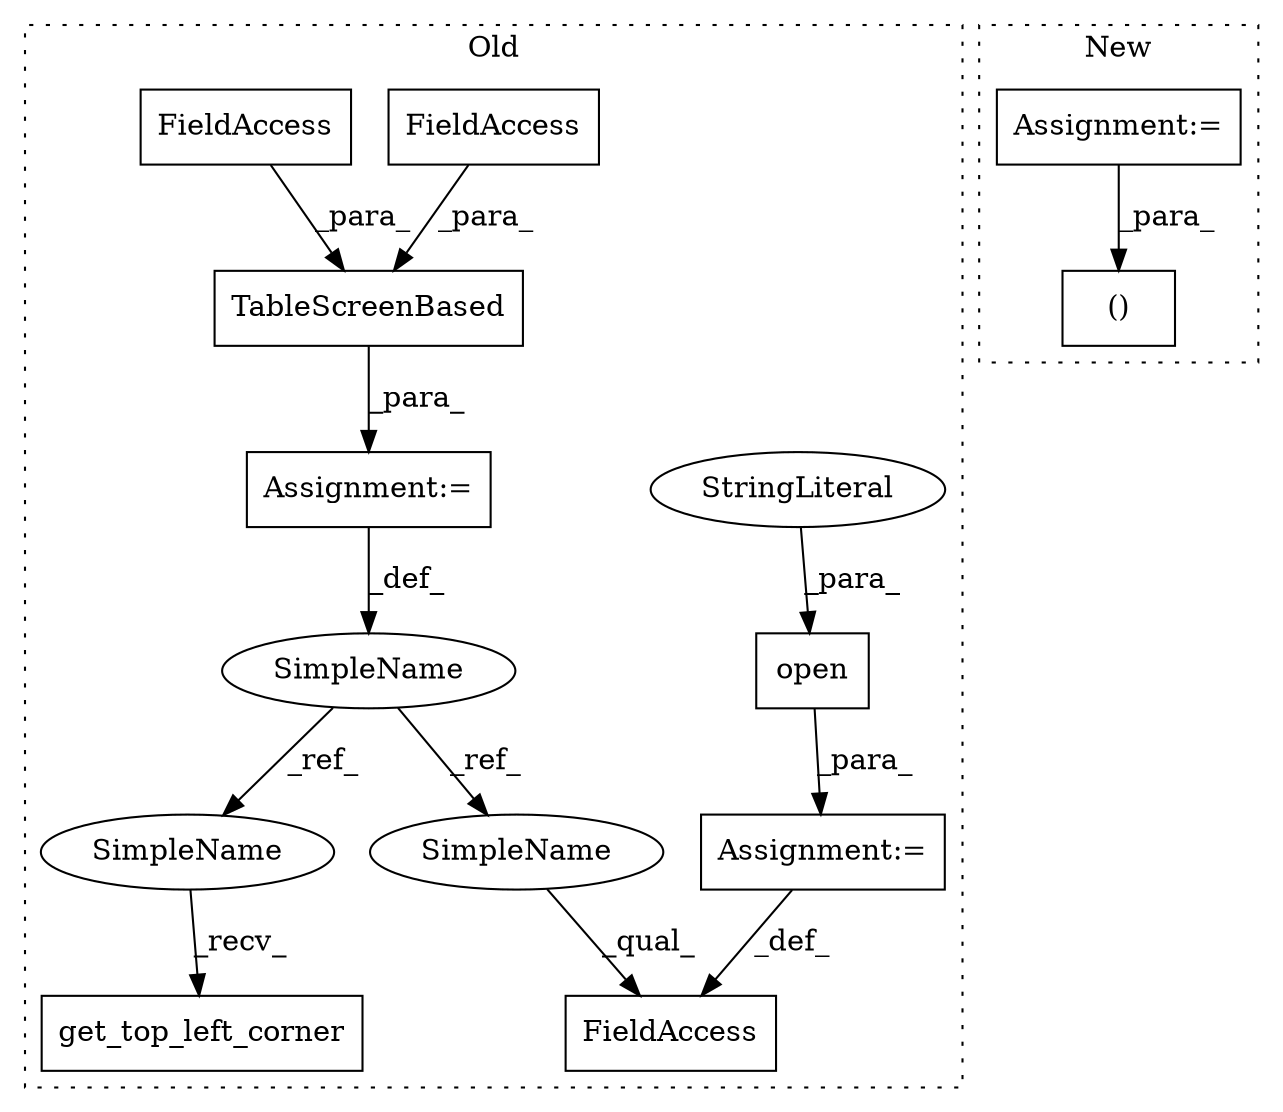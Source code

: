 digraph G {
subgraph cluster0 {
1 [label="get_top_left_corner" a="32" s="424,445" l="20,1" shape="box"];
3 [label="TableScreenBased" a="32" s="315,350" l="17,1" shape="box"];
4 [label="SimpleName" a="42" s="308" l="1" shape="ellipse"];
5 [label="FieldAccess" a="22" s="357" l="17" shape="box"];
6 [label="FieldAccess" a="22" s="332" l="11" shape="box"];
7 [label="Assignment:=" a="7" s="374" l="1" shape="box"];
8 [label="Assignment:=" a="7" s="309" l="1" shape="box"];
9 [label="open" a="32" s="381,415" l="5,1" shape="box"];
10 [label="StringLiteral" a="45" s="386" l="29" shape="ellipse"];
11 [label="FieldAccess" a="22" s="344" l="6" shape="box"];
13 [label="SimpleName" a="42" s="422" l="1" shape="ellipse"];
14 [label="SimpleName" a="42" s="357" l="1" shape="ellipse"];
label = "Old";
style="dotted";
}
subgraph cluster1 {
2 [label="()" a="106" s="245" l="72" shape="box"];
12 [label="Assignment:=" a="7" s="212" l="1" shape="box"];
label = "New";
style="dotted";
}
3 -> 8 [label="_para_"];
4 -> 13 [label="_ref_"];
4 -> 14 [label="_ref_"];
6 -> 3 [label="_para_"];
7 -> 5 [label="_def_"];
8 -> 4 [label="_def_"];
9 -> 7 [label="_para_"];
10 -> 9 [label="_para_"];
11 -> 3 [label="_para_"];
12 -> 2 [label="_para_"];
13 -> 1 [label="_recv_"];
14 -> 5 [label="_qual_"];
}